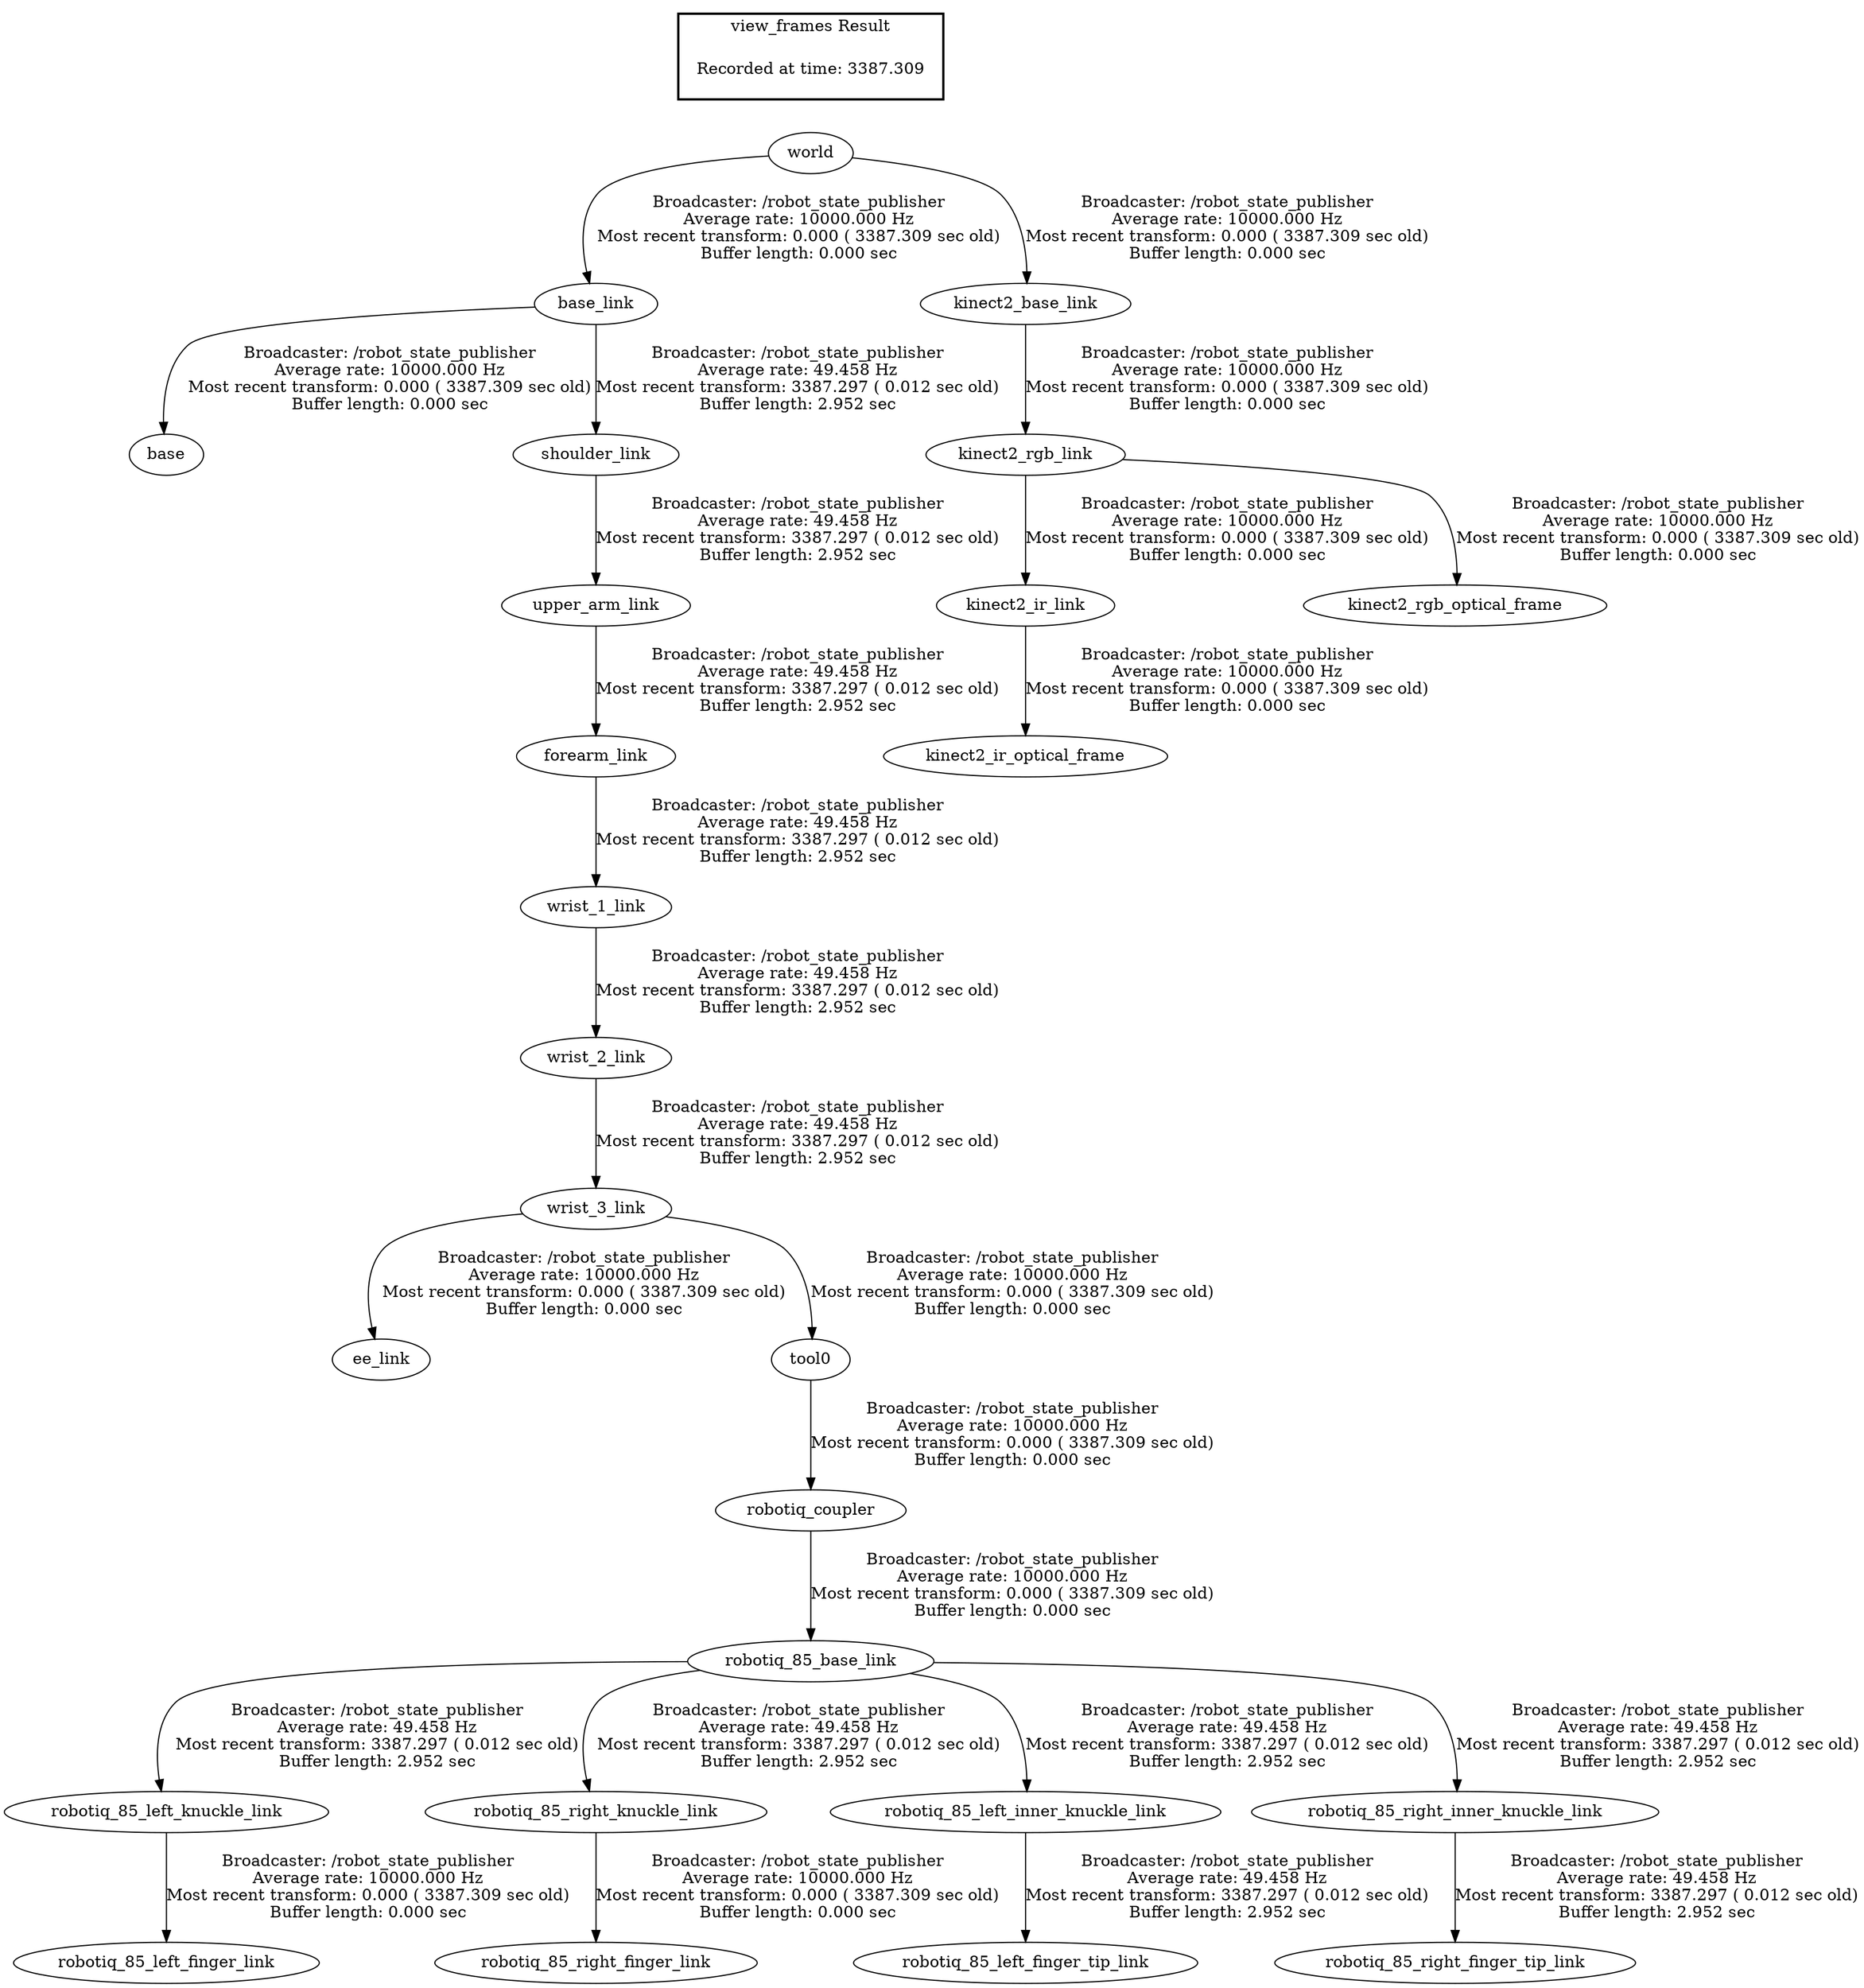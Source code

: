 digraph G {
"base_link" -> "base"[label="Broadcaster: /robot_state_publisher\nAverage rate: 10000.000 Hz\nMost recent transform: 0.000 ( 3387.309 sec old)\nBuffer length: 0.000 sec\n"];
"world" -> "base_link"[label="Broadcaster: /robot_state_publisher\nAverage rate: 10000.000 Hz\nMost recent transform: 0.000 ( 3387.309 sec old)\nBuffer length: 0.000 sec\n"];
"wrist_3_link" -> "ee_link"[label="Broadcaster: /robot_state_publisher\nAverage rate: 10000.000 Hz\nMost recent transform: 0.000 ( 3387.309 sec old)\nBuffer length: 0.000 sec\n"];
"wrist_2_link" -> "wrist_3_link"[label="Broadcaster: /robot_state_publisher\nAverage rate: 49.458 Hz\nMost recent transform: 3387.297 ( 0.012 sec old)\nBuffer length: 2.952 sec\n"];
"kinect2_rgb_link" -> "kinect2_ir_link"[label="Broadcaster: /robot_state_publisher\nAverage rate: 10000.000 Hz\nMost recent transform: 0.000 ( 3387.309 sec old)\nBuffer length: 0.000 sec\n"];
"kinect2_base_link" -> "kinect2_rgb_link"[label="Broadcaster: /robot_state_publisher\nAverage rate: 10000.000 Hz\nMost recent transform: 0.000 ( 3387.309 sec old)\nBuffer length: 0.000 sec\n"];
"kinect2_ir_link" -> "kinect2_ir_optical_frame"[label="Broadcaster: /robot_state_publisher\nAverage rate: 10000.000 Hz\nMost recent transform: 0.000 ( 3387.309 sec old)\nBuffer length: 0.000 sec\n"];
"world" -> "kinect2_base_link"[label="Broadcaster: /robot_state_publisher\nAverage rate: 10000.000 Hz\nMost recent transform: 0.000 ( 3387.309 sec old)\nBuffer length: 0.000 sec\n"];
"kinect2_rgb_link" -> "kinect2_rgb_optical_frame"[label="Broadcaster: /robot_state_publisher\nAverage rate: 10000.000 Hz\nMost recent transform: 0.000 ( 3387.309 sec old)\nBuffer length: 0.000 sec\n"];
"robotiq_coupler" -> "robotiq_85_base_link"[label="Broadcaster: /robot_state_publisher\nAverage rate: 10000.000 Hz\nMost recent transform: 0.000 ( 3387.309 sec old)\nBuffer length: 0.000 sec\n"];
"tool0" -> "robotiq_coupler"[label="Broadcaster: /robot_state_publisher\nAverage rate: 10000.000 Hz\nMost recent transform: 0.000 ( 3387.309 sec old)\nBuffer length: 0.000 sec\n"];
"robotiq_85_left_knuckle_link" -> "robotiq_85_left_finger_link"[label="Broadcaster: /robot_state_publisher\nAverage rate: 10000.000 Hz\nMost recent transform: 0.000 ( 3387.309 sec old)\nBuffer length: 0.000 sec\n"];
"robotiq_85_base_link" -> "robotiq_85_left_knuckle_link"[label="Broadcaster: /robot_state_publisher\nAverage rate: 49.458 Hz\nMost recent transform: 3387.297 ( 0.012 sec old)\nBuffer length: 2.952 sec\n"];
"robotiq_85_right_knuckle_link" -> "robotiq_85_right_finger_link"[label="Broadcaster: /robot_state_publisher\nAverage rate: 10000.000 Hz\nMost recent transform: 0.000 ( 3387.309 sec old)\nBuffer length: 0.000 sec\n"];
"robotiq_85_base_link" -> "robotiq_85_right_knuckle_link"[label="Broadcaster: /robot_state_publisher\nAverage rate: 49.458 Hz\nMost recent transform: 3387.297 ( 0.012 sec old)\nBuffer length: 2.952 sec\n"];
"wrist_3_link" -> "tool0"[label="Broadcaster: /robot_state_publisher\nAverage rate: 10000.000 Hz\nMost recent transform: 0.000 ( 3387.309 sec old)\nBuffer length: 0.000 sec\n"];
"upper_arm_link" -> "forearm_link"[label="Broadcaster: /robot_state_publisher\nAverage rate: 49.458 Hz\nMost recent transform: 3387.297 ( 0.012 sec old)\nBuffer length: 2.952 sec\n"];
"shoulder_link" -> "upper_arm_link"[label="Broadcaster: /robot_state_publisher\nAverage rate: 49.458 Hz\nMost recent transform: 3387.297 ( 0.012 sec old)\nBuffer length: 2.952 sec\n"];
"robotiq_85_left_inner_knuckle_link" -> "robotiq_85_left_finger_tip_link"[label="Broadcaster: /robot_state_publisher\nAverage rate: 49.458 Hz\nMost recent transform: 3387.297 ( 0.012 sec old)\nBuffer length: 2.952 sec\n"];
"robotiq_85_base_link" -> "robotiq_85_left_inner_knuckle_link"[label="Broadcaster: /robot_state_publisher\nAverage rate: 49.458 Hz\nMost recent transform: 3387.297 ( 0.012 sec old)\nBuffer length: 2.952 sec\n"];
"robotiq_85_right_inner_knuckle_link" -> "robotiq_85_right_finger_tip_link"[label="Broadcaster: /robot_state_publisher\nAverage rate: 49.458 Hz\nMost recent transform: 3387.297 ( 0.012 sec old)\nBuffer length: 2.952 sec\n"];
"robotiq_85_base_link" -> "robotiq_85_right_inner_knuckle_link"[label="Broadcaster: /robot_state_publisher\nAverage rate: 49.458 Hz\nMost recent transform: 3387.297 ( 0.012 sec old)\nBuffer length: 2.952 sec\n"];
"base_link" -> "shoulder_link"[label="Broadcaster: /robot_state_publisher\nAverage rate: 49.458 Hz\nMost recent transform: 3387.297 ( 0.012 sec old)\nBuffer length: 2.952 sec\n"];
"forearm_link" -> "wrist_1_link"[label="Broadcaster: /robot_state_publisher\nAverage rate: 49.458 Hz\nMost recent transform: 3387.297 ( 0.012 sec old)\nBuffer length: 2.952 sec\n"];
"wrist_1_link" -> "wrist_2_link"[label="Broadcaster: /robot_state_publisher\nAverage rate: 49.458 Hz\nMost recent transform: 3387.297 ( 0.012 sec old)\nBuffer length: 2.952 sec\n"];
edge [style=invis];
 subgraph cluster_legend { style=bold; color=black; label ="view_frames Result";
"Recorded at time: 3387.309"[ shape=plaintext ] ;
 }->"world";
}